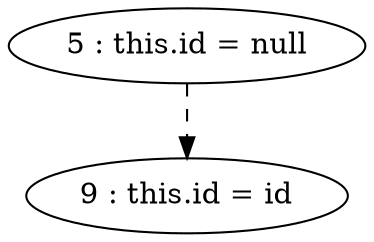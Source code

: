 digraph G {
"5 : this.id = null"
"5 : this.id = null" -> "9 : this.id = id" [style=dashed]
"9 : this.id = id"
}